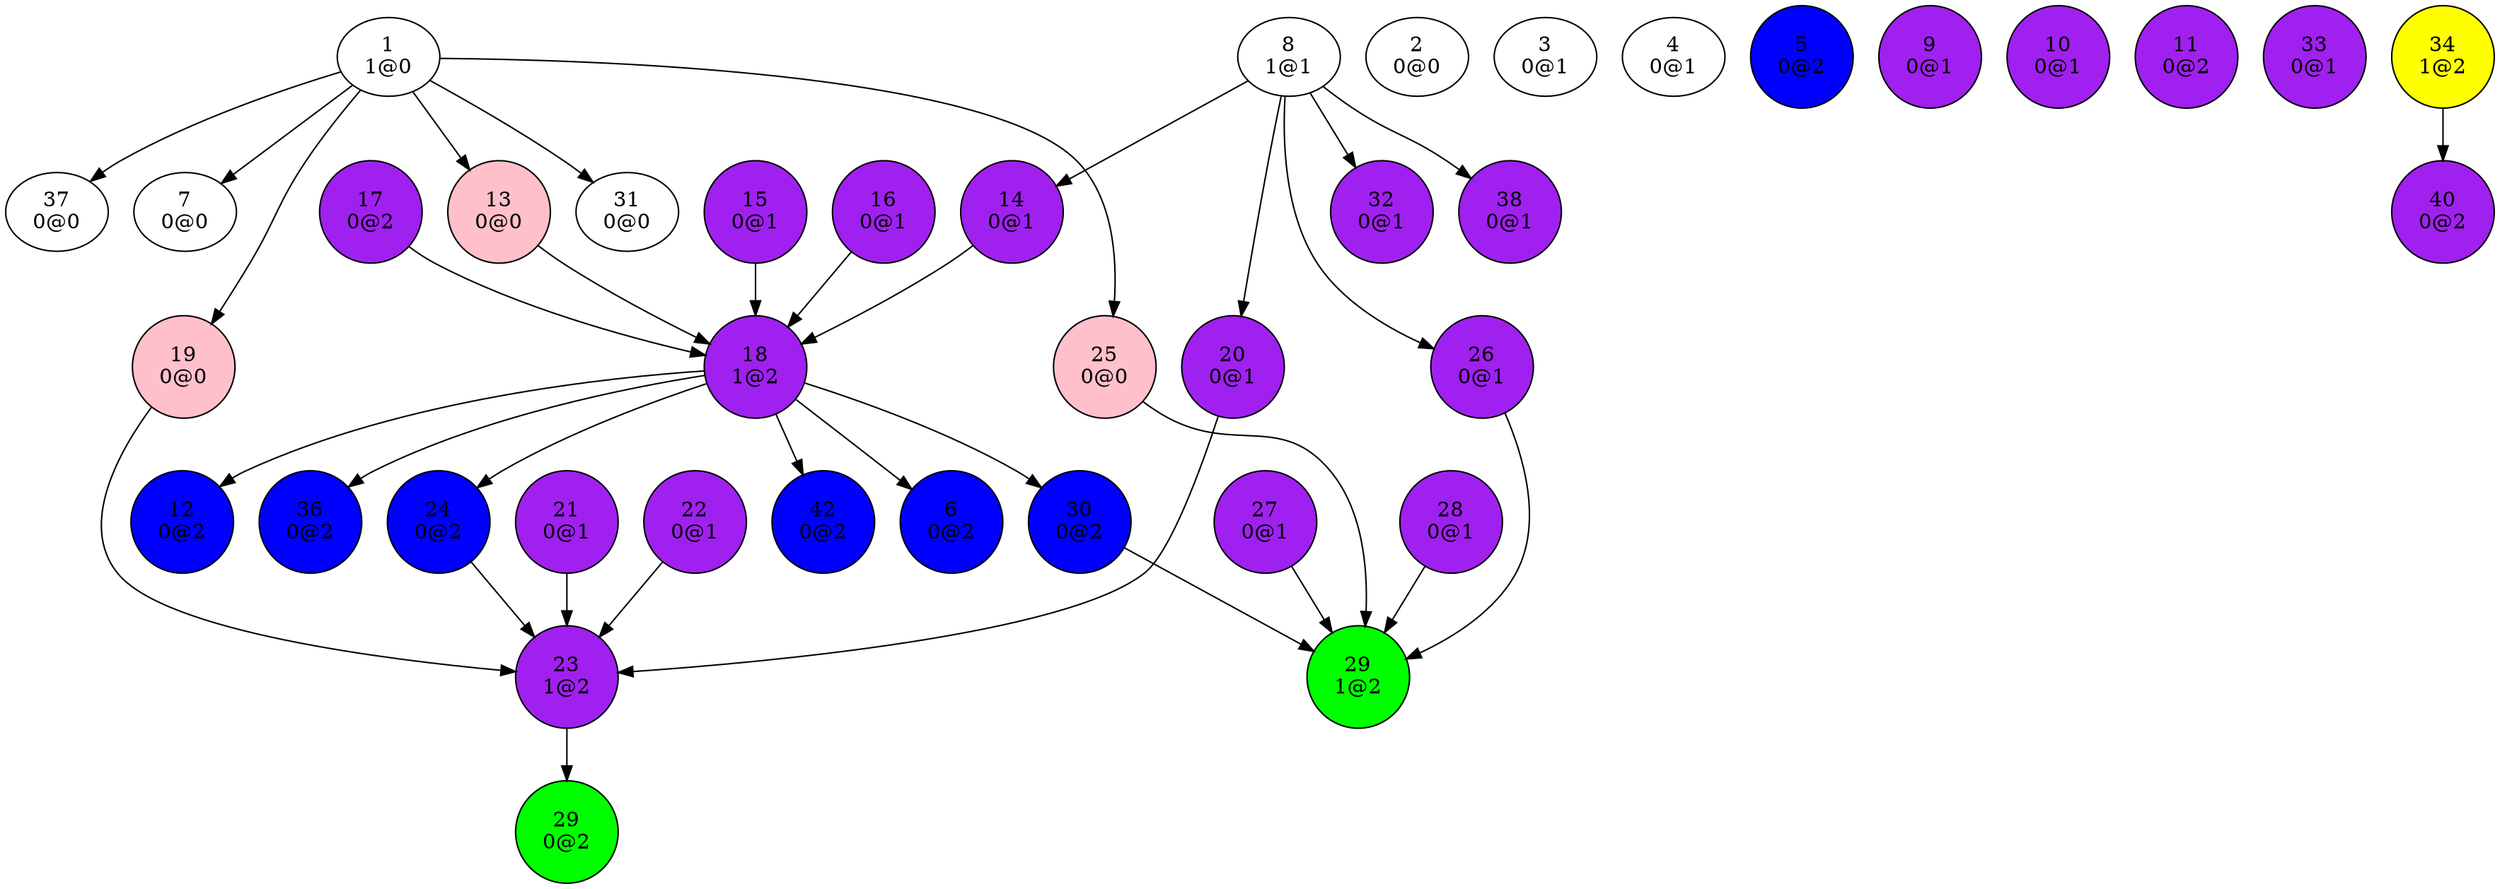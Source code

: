 digraph {
"1
1@0"->"7
0@0";
"1
1@0"->"13
0@0";
"1
1@0"->"19
0@0";
"1
1@0"->"25
0@0";
"1
1@0"->"31
0@0";
"1
1@0"->"37
0@0";
"2
0@0";
"3
0@1";
"4
0@1";
"5
0@2";
"6
0@2";
"7
0@0";
"8
1@1"->"14
0@1";
"8
1@1"->"20
0@1";
"8
1@1"->"26
0@1";
"8
1@1"->"32
0@1";
"8
1@1"->"38
0@1";
"9
0@1";
"10
0@1";
"11
0@2";
"12
0@2";
"13
0@0"->"18
1@2";
"14
0@1"->"18
1@2";
"15
0@1"->"18
1@2";
"16
0@1"->"18
1@2";
"17
0@2"->"18
1@2";
"18
1@2"->"6
0@2";
"18
1@2"->"12
0@2";
"18
1@2"->"24
0@2";
"18
1@2"->"30
0@2";
"18
1@2"->"36
0@2";
"18
1@2"->"42
0@2";
"19
0@0"->"23
1@2";
"20
0@1"->"23
1@2";
"21
0@1"->"23
1@2";
"22
0@1"->"23
1@2";
"23
1@2"->"29
0@2";
"24
0@2"->"23
1@2";
"25
0@0"->"29
1@2";
"26
0@1"->"29
1@2";
"27
0@1"->"29
1@2";
"28
0@1"->"29
1@2";
"29
0@2";
"29
1@2";
"30
0@2"->"29
1@2";
"31
0@0";
"32
0@1";
"33
0@1";
"34
1@2"->"40
0@2";
"36
0@2";
"37
0@0";
"38
0@1";
"40
0@2";
"42
0@2";
"5
0@2"[shape=circle, style=filled, fillcolor=blue];
"6
0@2"[shape=circle, style=filled, fillcolor=blue];
"9
0@1"[shape=circle, style=filled, fillcolor=purple];
"10
0@1"[shape=circle, style=filled, fillcolor=purple];
"11
0@2"[shape=circle, style=filled, fillcolor=purple];
"12
0@2"[shape=circle, style=filled, fillcolor=blue];
"13
0@0"[shape=circle, style=filled, fillcolor=pink];
"14
0@1"[shape=circle, style=filled, fillcolor=purple];
"15
0@1"[shape=circle, style=filled, fillcolor=purple];
"16
0@1"[shape=circle, style=filled, fillcolor=purple];
"17
0@2"[shape=circle, style=filled, fillcolor=purple];
"18
1@2"[shape=circle, style=filled, fillcolor=purple];
"19
0@0"[shape=circle, style=filled, fillcolor=pink];
"20
0@1"[shape=circle, style=filled, fillcolor=purple];
"21
0@1"[shape=circle, style=filled, fillcolor=purple];
"22
0@1"[shape=circle, style=filled, fillcolor=purple];
"23
1@2"[shape=circle, style=filled, fillcolor=purple];
"24
0@2"[shape=circle, style=filled, fillcolor=blue];
"25
0@0"[shape=circle, style=filled, fillcolor=pink];
"26
0@1"[shape=circle, style=filled, fillcolor=purple];
"27
0@1"[shape=circle, style=filled, fillcolor=purple];
"28
0@1"[shape=circle, style=filled, fillcolor=purple];
"29
0@2"[shape=circle, style=filled, fillcolor=green];
"29
1@2"[shape=circle, style=filled, fillcolor=green];
"30
0@2"[shape=circle, style=filled, fillcolor=blue];
"32
0@1"[shape=circle, style=filled, fillcolor=purple];
"33
0@1"[shape=circle, style=filled, fillcolor=purple];
"34
1@2"[shape=circle, style=filled, fillcolor=yellow];
"36
0@2"[shape=circle, style=filled, fillcolor=blue];
"38
0@1"[shape=circle, style=filled, fillcolor=purple];
"40
0@2"[shape=circle, style=filled, fillcolor=purple];
"42
0@2"[shape=circle, style=filled, fillcolor=blue];
}